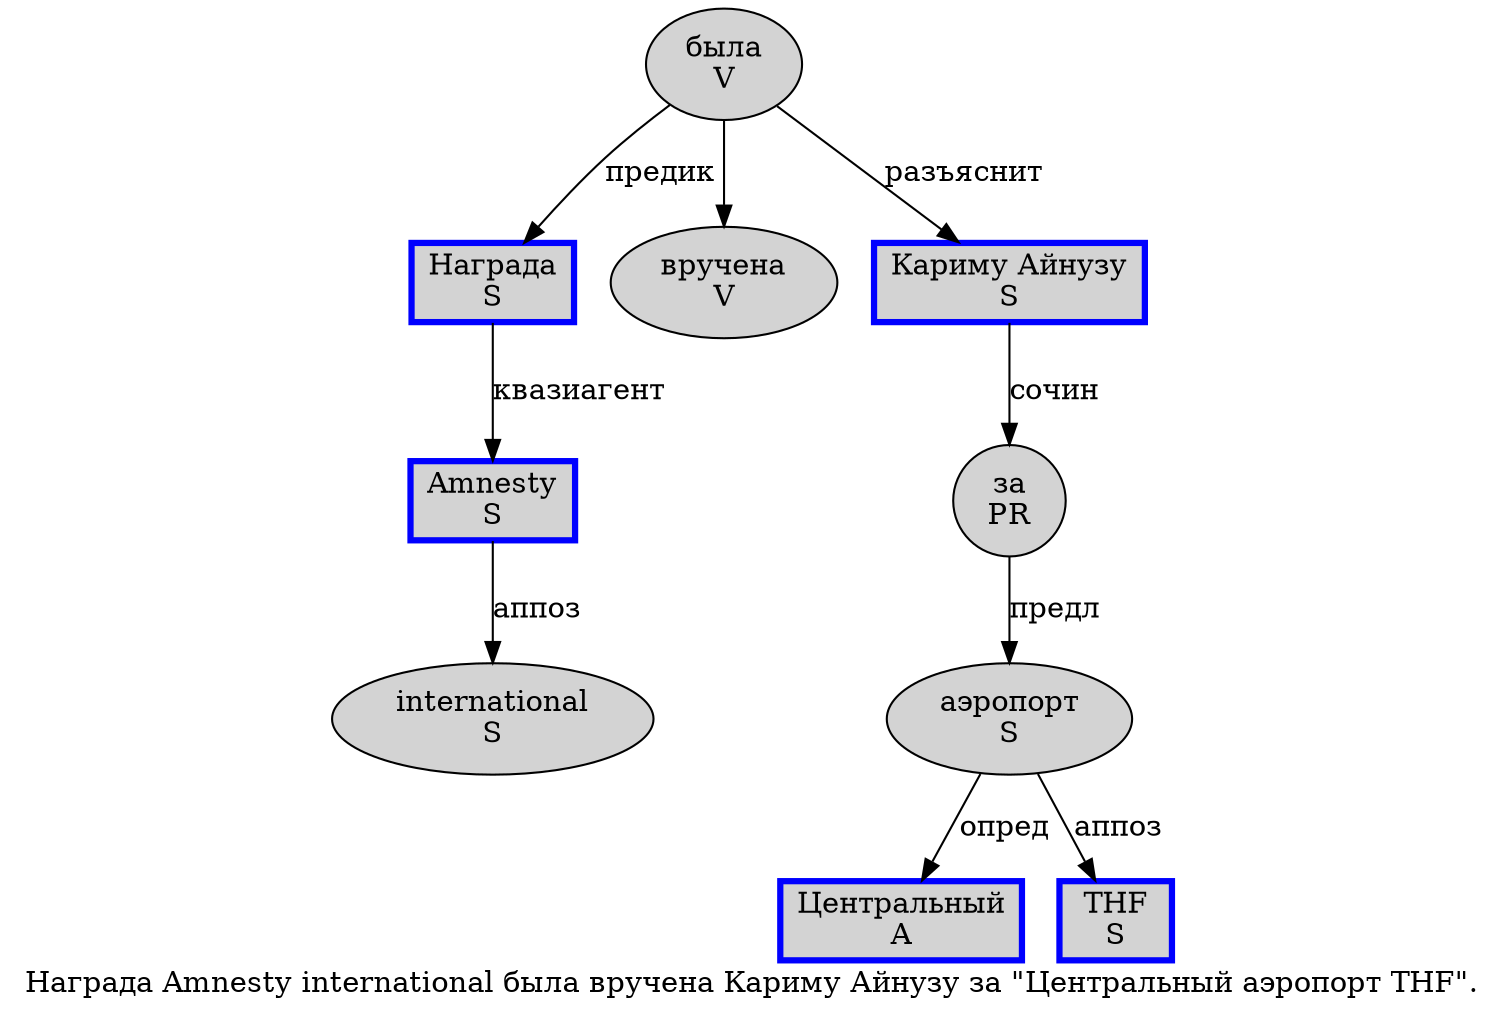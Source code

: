 digraph SENTENCE_1258 {
	graph [label="Награда Amnesty international была вручена Кариму Айнузу за \"Центральный аэропорт THF\"."]
	node [style=filled]
		0 [label="Награда
S" color=blue fillcolor=lightgray penwidth=3 shape=box]
		1 [label="Amnesty
S" color=blue fillcolor=lightgray penwidth=3 shape=box]
		2 [label="international
S" color="" fillcolor=lightgray penwidth=1 shape=ellipse]
		3 [label="была
V" color="" fillcolor=lightgray penwidth=1 shape=ellipse]
		4 [label="вручена
V" color="" fillcolor=lightgray penwidth=1 shape=ellipse]
		5 [label="Кариму Айнузу
S" color=blue fillcolor=lightgray penwidth=3 shape=box]
		6 [label="за
PR" color="" fillcolor=lightgray penwidth=1 shape=ellipse]
		8 [label="Центральный
A" color=blue fillcolor=lightgray penwidth=3 shape=box]
		9 [label="аэропорт
S" color="" fillcolor=lightgray penwidth=1 shape=ellipse]
		10 [label="THF
S" color=blue fillcolor=lightgray penwidth=3 shape=box]
			1 -> 2 [label="аппоз"]
			5 -> 6 [label="сочин"]
			6 -> 9 [label="предл"]
			0 -> 1 [label="квазиагент"]
			3 -> 0 [label="предик"]
			3 -> 4
			3 -> 5 [label="разъяснит"]
			9 -> 8 [label="опред"]
			9 -> 10 [label="аппоз"]
}